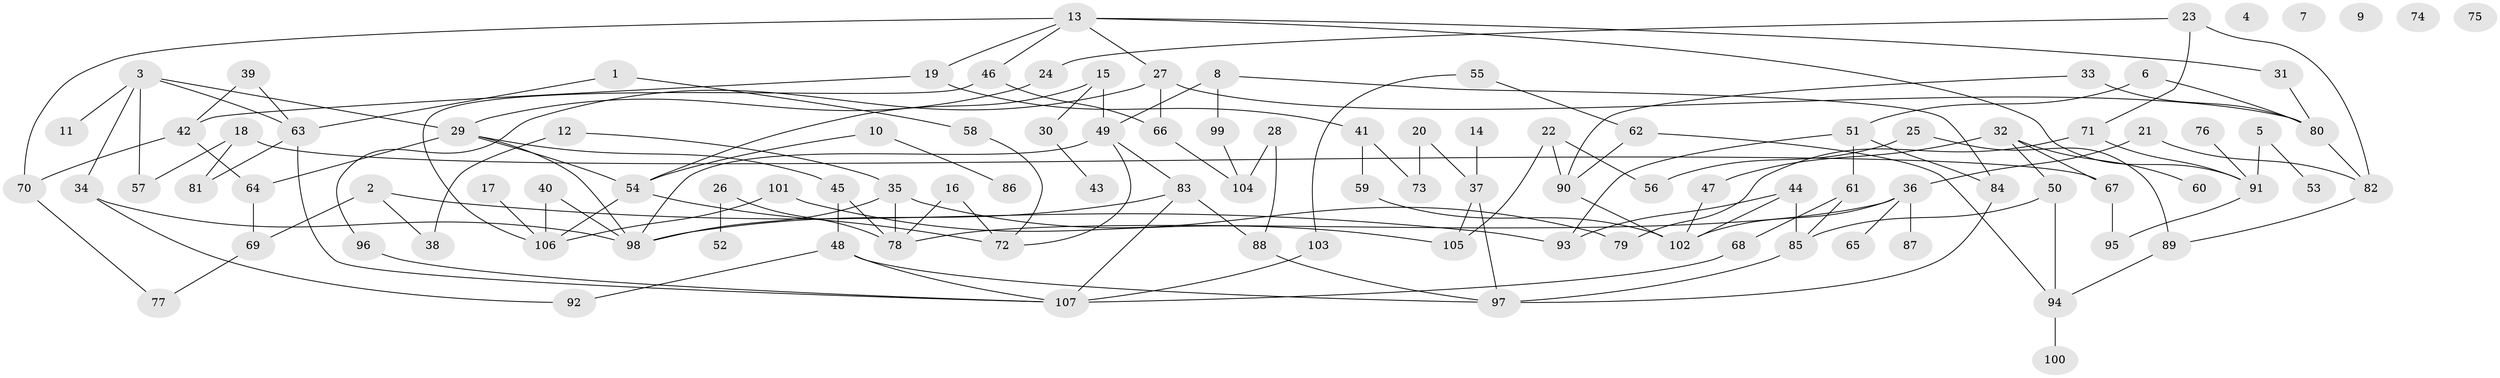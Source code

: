 // Generated by graph-tools (version 1.1) at 2025/33/03/09/25 02:33:27]
// undirected, 107 vertices, 147 edges
graph export_dot {
graph [start="1"]
  node [color=gray90,style=filled];
  1;
  2;
  3;
  4;
  5;
  6;
  7;
  8;
  9;
  10;
  11;
  12;
  13;
  14;
  15;
  16;
  17;
  18;
  19;
  20;
  21;
  22;
  23;
  24;
  25;
  26;
  27;
  28;
  29;
  30;
  31;
  32;
  33;
  34;
  35;
  36;
  37;
  38;
  39;
  40;
  41;
  42;
  43;
  44;
  45;
  46;
  47;
  48;
  49;
  50;
  51;
  52;
  53;
  54;
  55;
  56;
  57;
  58;
  59;
  60;
  61;
  62;
  63;
  64;
  65;
  66;
  67;
  68;
  69;
  70;
  71;
  72;
  73;
  74;
  75;
  76;
  77;
  78;
  79;
  80;
  81;
  82;
  83;
  84;
  85;
  86;
  87;
  88;
  89;
  90;
  91;
  92;
  93;
  94;
  95;
  96;
  97;
  98;
  99;
  100;
  101;
  102;
  103;
  104;
  105;
  106;
  107;
  1 -- 58;
  1 -- 63;
  2 -- 38;
  2 -- 69;
  2 -- 93;
  3 -- 11;
  3 -- 29;
  3 -- 34;
  3 -- 57;
  3 -- 63;
  5 -- 53;
  5 -- 91;
  6 -- 51;
  6 -- 80;
  8 -- 49;
  8 -- 84;
  8 -- 99;
  10 -- 54;
  10 -- 86;
  12 -- 35;
  12 -- 38;
  13 -- 19;
  13 -- 27;
  13 -- 31;
  13 -- 46;
  13 -- 70;
  13 -- 91;
  14 -- 37;
  15 -- 30;
  15 -- 49;
  15 -- 54;
  16 -- 72;
  16 -- 78;
  17 -- 106;
  18 -- 57;
  18 -- 67;
  18 -- 81;
  19 -- 41;
  19 -- 42;
  20 -- 37;
  20 -- 73;
  21 -- 36;
  21 -- 82;
  22 -- 56;
  22 -- 90;
  22 -- 105;
  23 -- 24;
  23 -- 71;
  23 -- 82;
  24 -- 29;
  25 -- 56;
  25 -- 89;
  26 -- 52;
  26 -- 78;
  27 -- 66;
  27 -- 80;
  27 -- 96;
  28 -- 88;
  28 -- 104;
  29 -- 45;
  29 -- 54;
  29 -- 64;
  29 -- 98;
  30 -- 43;
  31 -- 80;
  32 -- 47;
  32 -- 50;
  32 -- 60;
  32 -- 67;
  33 -- 80;
  33 -- 90;
  34 -- 92;
  34 -- 98;
  35 -- 78;
  35 -- 79;
  35 -- 98;
  36 -- 65;
  36 -- 78;
  36 -- 87;
  36 -- 102;
  37 -- 97;
  37 -- 105;
  39 -- 42;
  39 -- 63;
  40 -- 98;
  40 -- 106;
  41 -- 59;
  41 -- 73;
  42 -- 64;
  42 -- 70;
  44 -- 85;
  44 -- 93;
  44 -- 102;
  45 -- 48;
  45 -- 78;
  46 -- 66;
  46 -- 106;
  47 -- 102;
  48 -- 92;
  48 -- 97;
  48 -- 107;
  49 -- 72;
  49 -- 83;
  49 -- 98;
  50 -- 85;
  50 -- 94;
  51 -- 61;
  51 -- 84;
  51 -- 93;
  54 -- 72;
  54 -- 106;
  55 -- 62;
  55 -- 103;
  58 -- 72;
  59 -- 102;
  61 -- 68;
  61 -- 85;
  62 -- 90;
  62 -- 94;
  63 -- 81;
  63 -- 107;
  64 -- 69;
  66 -- 104;
  67 -- 95;
  68 -- 107;
  69 -- 77;
  70 -- 77;
  71 -- 79;
  71 -- 91;
  76 -- 91;
  80 -- 82;
  82 -- 89;
  83 -- 88;
  83 -- 98;
  83 -- 107;
  84 -- 97;
  85 -- 97;
  88 -- 97;
  89 -- 94;
  90 -- 102;
  91 -- 95;
  94 -- 100;
  96 -- 107;
  99 -- 104;
  101 -- 105;
  101 -- 106;
  103 -- 107;
}
